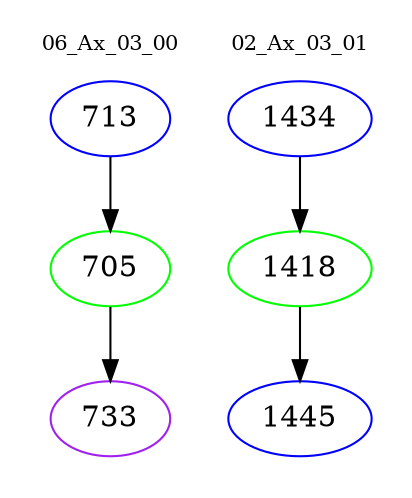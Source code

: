 digraph{
subgraph cluster_0 {
color = white
label = "06_Ax_03_00";
fontsize=10;
T0_713 [label="713", color="blue"]
T0_713 -> T0_705 [color="black"]
T0_705 [label="705", color="green"]
T0_705 -> T0_733 [color="black"]
T0_733 [label="733", color="purple"]
}
subgraph cluster_1 {
color = white
label = "02_Ax_03_01";
fontsize=10;
T1_1434 [label="1434", color="blue"]
T1_1434 -> T1_1418 [color="black"]
T1_1418 [label="1418", color="green"]
T1_1418 -> T1_1445 [color="black"]
T1_1445 [label="1445", color="blue"]
}
}
